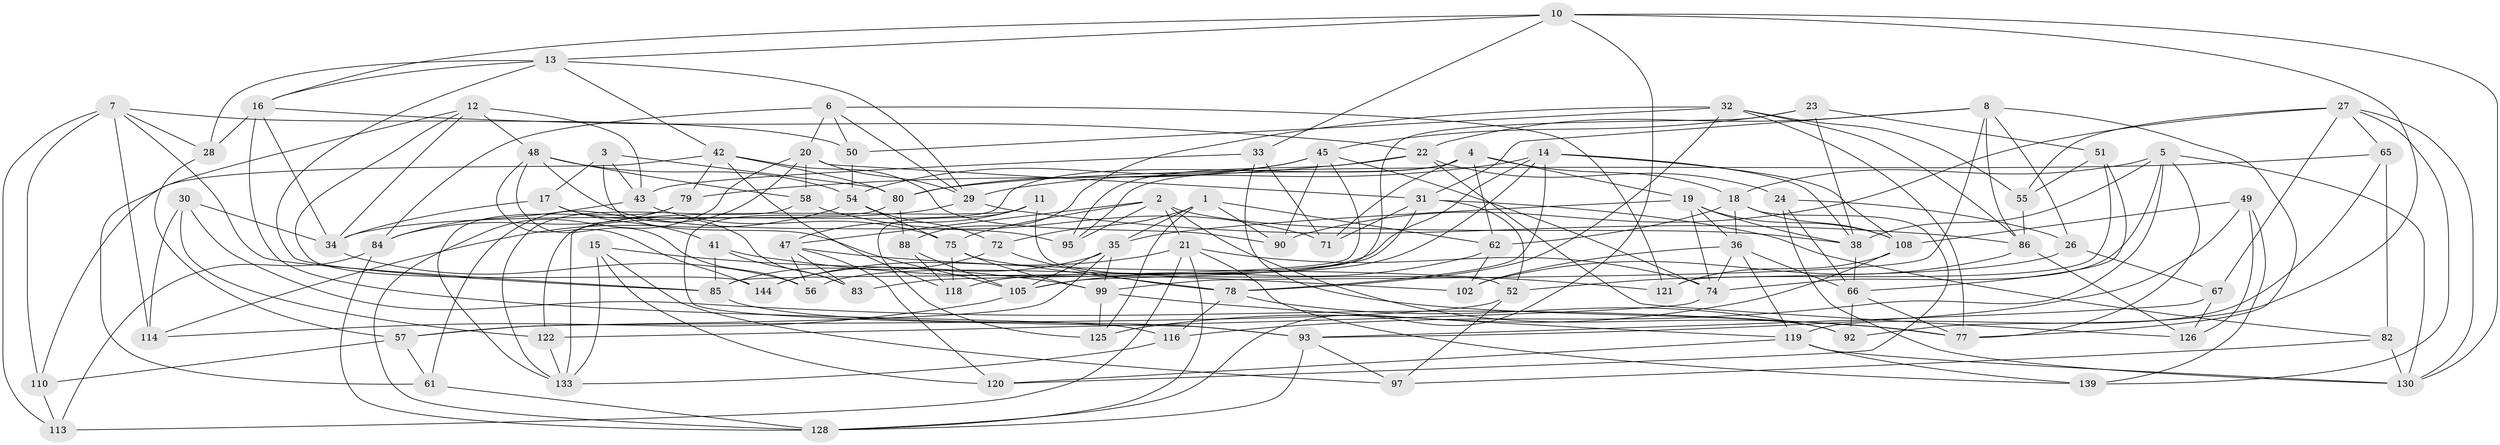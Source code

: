 // original degree distribution, {4: 1.0}
// Generated by graph-tools (version 1.1) at 2025/42/03/06/25 10:42:17]
// undirected, 94 vertices, 235 edges
graph export_dot {
graph [start="1"]
  node [color=gray90,style=filled];
  1 [super="+142"];
  2 [super="+138"];
  3;
  4 [super="+9"];
  5 [super="+69"];
  6 [super="+111"];
  7 [super="+145"];
  8 [super="+25"];
  10 [super="+40"];
  11;
  12 [super="+106"];
  13 [super="+60"];
  14 [super="+87"];
  15;
  16 [super="+46"];
  17;
  18 [super="+76"];
  19 [super="+103"];
  20 [super="+143"];
  21 [super="+59"];
  22 [super="+135"];
  23;
  24;
  26;
  27 [super="+37"];
  28;
  29 [super="+39"];
  30;
  31 [super="+63"];
  32 [super="+107"];
  33;
  34 [super="+104"];
  35 [super="+68"];
  36 [super="+109"];
  38 [super="+53"];
  41;
  42 [super="+100"];
  43 [super="+44"];
  45 [super="+81"];
  47 [super="+70"];
  48 [super="+64"];
  49;
  50;
  51;
  52 [super="+115"];
  54 [super="+123"];
  55;
  56;
  57 [super="+73"];
  58;
  61;
  62 [super="+140"];
  65;
  66 [super="+91"];
  67;
  71;
  72;
  74 [super="+101"];
  75 [super="+94"];
  77 [super="+129"];
  78 [super="+134"];
  79;
  80 [super="+112"];
  82;
  83;
  84 [super="+98"];
  85 [super="+89"];
  86 [super="+96"];
  88;
  90;
  92;
  93 [super="+127"];
  95;
  97;
  99 [super="+131"];
  102;
  105 [super="+117"];
  108 [super="+132"];
  110;
  113;
  114;
  116;
  118;
  119 [super="+124"];
  120;
  121;
  122;
  125;
  126;
  128 [super="+141"];
  130 [super="+136"];
  133 [super="+137"];
  139;
  144;
  1 -- 90;
  1 -- 62 [weight=2];
  1 -- 125;
  1 -- 72;
  1 -- 35;
  2 -- 38;
  2 -- 21;
  2 -- 77;
  2 -- 75;
  2 -- 47;
  2 -- 95;
  3 -- 17;
  3 -- 80;
  3 -- 105;
  3 -- 43;
  4 -- 122;
  4 -- 18;
  4 -- 19;
  4 -- 95;
  4 -- 71;
  4 -- 62;
  5 -- 74;
  5 -- 38;
  5 -- 18;
  5 -- 130;
  5 -- 77;
  5 -- 116;
  6 -- 84 [weight=2];
  6 -- 121;
  6 -- 50;
  6 -- 20;
  6 -- 29;
  7 -- 50;
  7 -- 114;
  7 -- 28;
  7 -- 113;
  7 -- 85;
  7 -- 110;
  8 -- 99;
  8 -- 77;
  8 -- 86;
  8 -- 26;
  8 -- 22;
  8 -- 31;
  10 -- 16;
  10 -- 128;
  10 -- 92;
  10 -- 33;
  10 -- 13;
  10 -- 130;
  11 -- 125;
  11 -- 133;
  11 -- 47;
  11 -- 52;
  12 -- 144;
  12 -- 34;
  12 -- 48;
  12 -- 61;
  12 -- 43 [weight=2];
  13 -- 29;
  13 -- 42;
  13 -- 28;
  13 -- 16;
  13 -- 85;
  14 -- 78;
  14 -- 108;
  14 -- 56;
  14 -- 118;
  14 -- 38;
  14 -- 29;
  15 -- 97;
  15 -- 133;
  15 -- 120;
  15 -- 99;
  16 -- 22;
  16 -- 34;
  16 -- 116;
  16 -- 28;
  17 -- 83;
  17 -- 41;
  17 -- 34;
  18 -- 36;
  18 -- 120;
  18 -- 62;
  18 -- 108;
  19 -- 108;
  19 -- 36;
  19 -- 74;
  19 -- 35;
  19 -- 38;
  20 -- 58;
  20 -- 31;
  20 -- 29;
  20 -- 128;
  20 -- 61;
  21 -- 139;
  21 -- 144;
  21 -- 113;
  21 -- 74;
  21 -- 128;
  22 -- 79;
  22 -- 24;
  22 -- 126;
  22 -- 95;
  23 -- 45;
  23 -- 105;
  23 -- 51;
  23 -- 38;
  24 -- 66;
  24 -- 26;
  24 -- 130;
  26 -- 52;
  26 -- 67;
  27 -- 67;
  27 -- 65;
  27 -- 55;
  27 -- 90;
  27 -- 139;
  27 -- 130;
  28 -- 57;
  29 -- 86;
  29 -- 34;
  30 -- 122;
  30 -- 114;
  30 -- 34;
  30 -- 77;
  31 -- 83;
  31 -- 82;
  31 -- 71;
  31 -- 52;
  32 -- 86;
  32 -- 50;
  32 -- 55;
  32 -- 88;
  32 -- 77;
  32 -- 78;
  33 -- 71;
  33 -- 43;
  33 -- 92;
  34 -- 56;
  35 -- 144;
  35 -- 99;
  35 -- 57;
  35 -- 105;
  36 -- 102;
  36 -- 74;
  36 -- 119;
  36 -- 66;
  38 -- 66;
  41 -- 102;
  41 -- 83;
  41 -- 85;
  42 -- 80;
  42 -- 118;
  42 -- 90;
  42 -- 110;
  42 -- 79;
  43 -- 84;
  43 -- 75;
  45 -- 90;
  45 -- 74;
  45 -- 80;
  45 -- 85;
  45 -- 54;
  47 -- 83;
  47 -- 121;
  47 -- 56;
  47 -- 120;
  48 -- 95;
  48 -- 58;
  48 -- 54;
  48 -- 56;
  48 -- 144;
  49 -- 93;
  49 -- 139;
  49 -- 126;
  49 -- 108;
  50 -- 54;
  51 -- 55;
  51 -- 66;
  51 -- 121;
  52 -- 97;
  52 -- 57 [weight=2];
  54 -- 72;
  54 -- 75;
  54 -- 114;
  55 -- 86;
  57 -- 61;
  57 -- 110;
  58 -- 71;
  58 -- 133;
  61 -- 128;
  62 -- 105;
  62 -- 102;
  65 -- 82;
  65 -- 80;
  65 -- 119;
  66 -- 92;
  66 -- 77;
  67 -- 126;
  67 -- 93;
  72 -- 85;
  72 -- 78;
  74 -- 122;
  75 -- 78;
  75 -- 99;
  75 -- 118;
  78 -- 92;
  78 -- 116;
  79 -- 84;
  79 -- 133;
  80 -- 88;
  80 -- 93;
  82 -- 97;
  82 -- 130;
  84 -- 113;
  84 -- 128;
  85 -- 93;
  86 -- 102;
  86 -- 126;
  88 -- 118;
  88 -- 105;
  93 -- 97;
  93 -- 128;
  99 -- 125;
  99 -- 119;
  105 -- 114;
  108 -- 121;
  108 -- 125;
  110 -- 113;
  116 -- 133;
  119 -- 139;
  119 -- 130;
  119 -- 120;
  122 -- 133;
}
